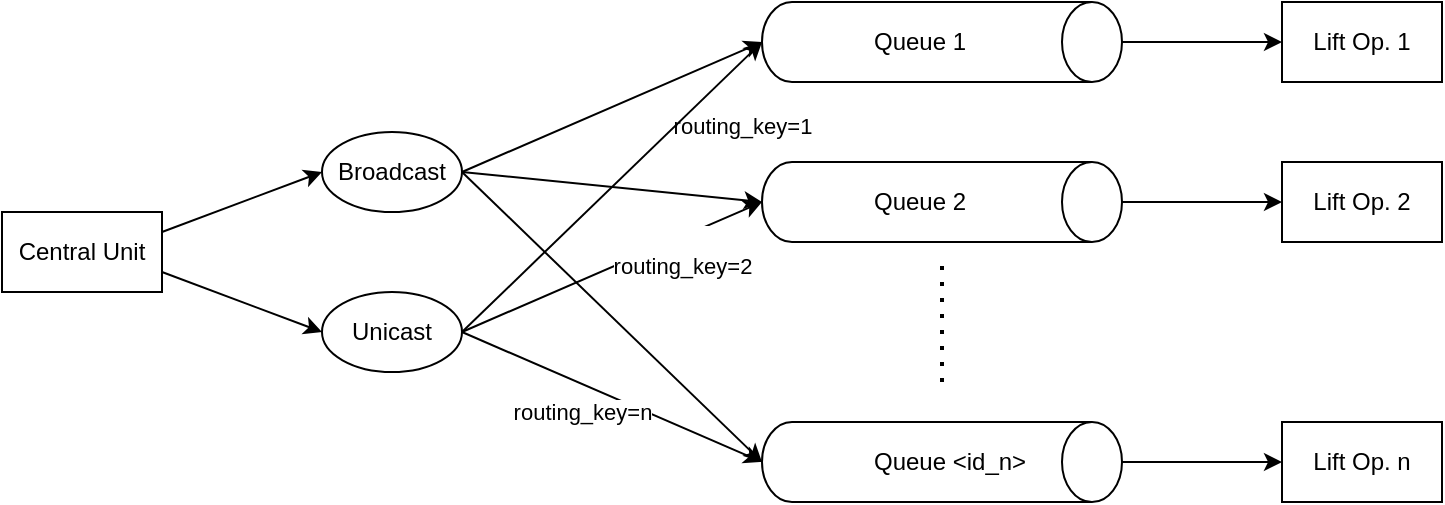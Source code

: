 <mxfile version="21.8.2" type="device">
  <diagram name="Page-1" id="o-KmLX-SmC312Lo7DLAZ">
    <mxGraphModel dx="1647" dy="916" grid="1" gridSize="10" guides="1" tooltips="1" connect="1" arrows="1" fold="1" page="1" pageScale="1" pageWidth="850" pageHeight="1100" math="0" shadow="0">
      <root>
        <mxCell id="0" />
        <mxCell id="1" parent="0" />
        <mxCell id="i-Z0O8iovpIWfz8lsYah-4" style="rounded=0;orthogonalLoop=1;jettySize=auto;html=1;exitX=1;exitY=0.25;exitDx=0;exitDy=0;entryX=0;entryY=0.5;entryDx=0;entryDy=0;" edge="1" parent="1" source="i-Z0O8iovpIWfz8lsYah-1" target="i-Z0O8iovpIWfz8lsYah-2">
          <mxGeometry relative="1" as="geometry" />
        </mxCell>
        <mxCell id="i-Z0O8iovpIWfz8lsYah-5" style="rounded=0;orthogonalLoop=1;jettySize=auto;html=1;exitX=1;exitY=0.75;exitDx=0;exitDy=0;entryX=0;entryY=0.5;entryDx=0;entryDy=0;" edge="1" parent="1" source="i-Z0O8iovpIWfz8lsYah-1" target="i-Z0O8iovpIWfz8lsYah-3">
          <mxGeometry relative="1" as="geometry" />
        </mxCell>
        <mxCell id="i-Z0O8iovpIWfz8lsYah-1" value="Central Unit" style="rounded=0;whiteSpace=wrap;html=1;" vertex="1" parent="1">
          <mxGeometry x="120" y="480" width="80" height="40" as="geometry" />
        </mxCell>
        <mxCell id="i-Z0O8iovpIWfz8lsYah-2" value="Broadcast" style="ellipse;whiteSpace=wrap;html=1;" vertex="1" parent="1">
          <mxGeometry x="280" y="440" width="70" height="40" as="geometry" />
        </mxCell>
        <mxCell id="i-Z0O8iovpIWfz8lsYah-3" value="Unicast" style="ellipse;whiteSpace=wrap;html=1;" vertex="1" parent="1">
          <mxGeometry x="280" y="520" width="70" height="40" as="geometry" />
        </mxCell>
        <mxCell id="i-Z0O8iovpIWfz8lsYah-25" style="edgeStyle=none;rounded=0;orthogonalLoop=1;jettySize=auto;html=1;exitX=0.5;exitY=0;exitDx=0;exitDy=0;exitPerimeter=0;entryX=0;entryY=0.5;entryDx=0;entryDy=0;" edge="1" parent="1" source="i-Z0O8iovpIWfz8lsYah-6" target="i-Z0O8iovpIWfz8lsYah-22">
          <mxGeometry relative="1" as="geometry" />
        </mxCell>
        <mxCell id="i-Z0O8iovpIWfz8lsYah-6" value="" style="shape=cylinder3;whiteSpace=wrap;html=1;boundedLbl=1;backgroundOutline=1;size=15;rotation=90;" vertex="1" parent="1">
          <mxGeometry x="570" y="305" width="40" height="180" as="geometry" />
        </mxCell>
        <mxCell id="i-Z0O8iovpIWfz8lsYah-7" value="Queue 1" style="text;strokeColor=none;fillColor=none;align=left;verticalAlign=middle;spacingLeft=4;spacingRight=4;overflow=hidden;points=[[0,0.5],[1,0.5]];portConstraint=eastwest;rotatable=0;whiteSpace=wrap;html=1;" vertex="1" parent="1">
          <mxGeometry x="550" y="380" width="80" height="30" as="geometry" />
        </mxCell>
        <mxCell id="i-Z0O8iovpIWfz8lsYah-26" style="edgeStyle=none;rounded=0;orthogonalLoop=1;jettySize=auto;html=1;exitX=0.5;exitY=0;exitDx=0;exitDy=0;exitPerimeter=0;entryX=0;entryY=0.5;entryDx=0;entryDy=0;" edge="1" parent="1" source="i-Z0O8iovpIWfz8lsYah-8" target="i-Z0O8iovpIWfz8lsYah-23">
          <mxGeometry relative="1" as="geometry" />
        </mxCell>
        <mxCell id="i-Z0O8iovpIWfz8lsYah-8" value="" style="shape=cylinder3;whiteSpace=wrap;html=1;boundedLbl=1;backgroundOutline=1;size=15;rotation=90;" vertex="1" parent="1">
          <mxGeometry x="570" y="385" width="40" height="180" as="geometry" />
        </mxCell>
        <mxCell id="i-Z0O8iovpIWfz8lsYah-9" value="Queue 2" style="text;strokeColor=none;fillColor=none;align=left;verticalAlign=middle;spacingLeft=4;spacingRight=4;overflow=hidden;points=[[0,0.5],[1,0.5]];portConstraint=eastwest;rotatable=0;whiteSpace=wrap;html=1;" vertex="1" parent="1">
          <mxGeometry x="550" y="460" width="80" height="30" as="geometry" />
        </mxCell>
        <mxCell id="i-Z0O8iovpIWfz8lsYah-27" style="edgeStyle=none;rounded=0;orthogonalLoop=1;jettySize=auto;html=1;exitX=0.5;exitY=0;exitDx=0;exitDy=0;exitPerimeter=0;" edge="1" parent="1" source="i-Z0O8iovpIWfz8lsYah-10" target="i-Z0O8iovpIWfz8lsYah-24">
          <mxGeometry relative="1" as="geometry" />
        </mxCell>
        <mxCell id="i-Z0O8iovpIWfz8lsYah-10" value="" style="shape=cylinder3;whiteSpace=wrap;html=1;boundedLbl=1;backgroundOutline=1;size=15;rotation=90;" vertex="1" parent="1">
          <mxGeometry x="570" y="515" width="40" height="180" as="geometry" />
        </mxCell>
        <mxCell id="i-Z0O8iovpIWfz8lsYah-11" value="Queue &amp;lt;id_n&amp;gt;" style="text;strokeColor=none;fillColor=none;align=left;verticalAlign=middle;spacingLeft=4;spacingRight=4;overflow=hidden;points=[[0,0.5],[1,0.5]];portConstraint=eastwest;rotatable=0;whiteSpace=wrap;html=1;" vertex="1" parent="1">
          <mxGeometry x="550" y="590" width="100" height="30" as="geometry" />
        </mxCell>
        <mxCell id="i-Z0O8iovpIWfz8lsYah-12" value="" style="endArrow=none;dashed=1;html=1;dashPattern=1 3;strokeWidth=2;rounded=0;" edge="1" parent="1">
          <mxGeometry width="50" height="50" relative="1" as="geometry">
            <mxPoint x="590" y="565" as="sourcePoint" />
            <mxPoint x="590" y="505" as="targetPoint" />
          </mxGeometry>
        </mxCell>
        <mxCell id="i-Z0O8iovpIWfz8lsYah-14" value="&lt;br&gt;routing_key=1&lt;br&gt;" style="rounded=0;orthogonalLoop=1;jettySize=auto;html=1;exitX=1;exitY=0.5;exitDx=0;exitDy=0;entryX=0.5;entryY=1;entryDx=0;entryDy=0;entryPerimeter=0;" edge="1" parent="1" source="i-Z0O8iovpIWfz8lsYah-2" target="i-Z0O8iovpIWfz8lsYah-6">
          <mxGeometry x="0.718" y="-28" relative="1" as="geometry">
            <mxPoint as="offset" />
          </mxGeometry>
        </mxCell>
        <mxCell id="i-Z0O8iovpIWfz8lsYah-15" style="edgeStyle=none;rounded=0;orthogonalLoop=1;jettySize=auto;html=1;exitX=1;exitY=0.5;exitDx=0;exitDy=0;entryX=0.5;entryY=1;entryDx=0;entryDy=0;entryPerimeter=0;" edge="1" parent="1" source="i-Z0O8iovpIWfz8lsYah-2" target="i-Z0O8iovpIWfz8lsYah-8">
          <mxGeometry relative="1" as="geometry" />
        </mxCell>
        <mxCell id="i-Z0O8iovpIWfz8lsYah-16" style="edgeStyle=none;rounded=0;orthogonalLoop=1;jettySize=auto;html=1;exitX=1;exitY=0.5;exitDx=0;exitDy=0;entryX=0.5;entryY=1;entryDx=0;entryDy=0;entryPerimeter=0;" edge="1" parent="1" source="i-Z0O8iovpIWfz8lsYah-2" target="i-Z0O8iovpIWfz8lsYah-10">
          <mxGeometry relative="1" as="geometry" />
        </mxCell>
        <mxCell id="i-Z0O8iovpIWfz8lsYah-17" style="edgeStyle=none;rounded=0;orthogonalLoop=1;jettySize=auto;html=1;exitX=1;exitY=0.5;exitDx=0;exitDy=0;entryX=0.5;entryY=1;entryDx=0;entryDy=0;entryPerimeter=0;" edge="1" parent="1" source="i-Z0O8iovpIWfz8lsYah-3" target="i-Z0O8iovpIWfz8lsYah-6">
          <mxGeometry relative="1" as="geometry" />
        </mxCell>
        <mxCell id="i-Z0O8iovpIWfz8lsYah-18" value="&lt;br&gt;routing_key=2&lt;br&gt;" style="edgeStyle=none;rounded=0;orthogonalLoop=1;jettySize=auto;html=1;exitX=1;exitY=0.5;exitDx=0;exitDy=0;entryX=0.5;entryY=1;entryDx=0;entryDy=0;entryPerimeter=0;" edge="1" parent="1" source="i-Z0O8iovpIWfz8lsYah-3" target="i-Z0O8iovpIWfz8lsYah-8">
          <mxGeometry x="0.429" y="-7" relative="1" as="geometry">
            <mxPoint as="offset" />
          </mxGeometry>
        </mxCell>
        <mxCell id="i-Z0O8iovpIWfz8lsYah-19" value="routing_key=n" style="edgeStyle=none;rounded=0;orthogonalLoop=1;jettySize=auto;html=1;exitX=1;exitY=0.5;exitDx=0;exitDy=0;entryX=0.5;entryY=1;entryDx=0;entryDy=0;entryPerimeter=0;" edge="1" parent="1" source="i-Z0O8iovpIWfz8lsYah-3" target="i-Z0O8iovpIWfz8lsYah-10">
          <mxGeometry x="-0.132" y="-13" relative="1" as="geometry">
            <mxPoint as="offset" />
          </mxGeometry>
        </mxCell>
        <mxCell id="i-Z0O8iovpIWfz8lsYah-22" value="Lift Op. 1" style="rounded=0;whiteSpace=wrap;html=1;" vertex="1" parent="1">
          <mxGeometry x="760" y="375" width="80" height="40" as="geometry" />
        </mxCell>
        <mxCell id="i-Z0O8iovpIWfz8lsYah-23" value="Lift Op. 2" style="rounded=0;whiteSpace=wrap;html=1;" vertex="1" parent="1">
          <mxGeometry x="760" y="455" width="80" height="40" as="geometry" />
        </mxCell>
        <mxCell id="i-Z0O8iovpIWfz8lsYah-24" value="Lift Op. n" style="rounded=0;whiteSpace=wrap;html=1;" vertex="1" parent="1">
          <mxGeometry x="760" y="585" width="80" height="40" as="geometry" />
        </mxCell>
      </root>
    </mxGraphModel>
  </diagram>
</mxfile>
